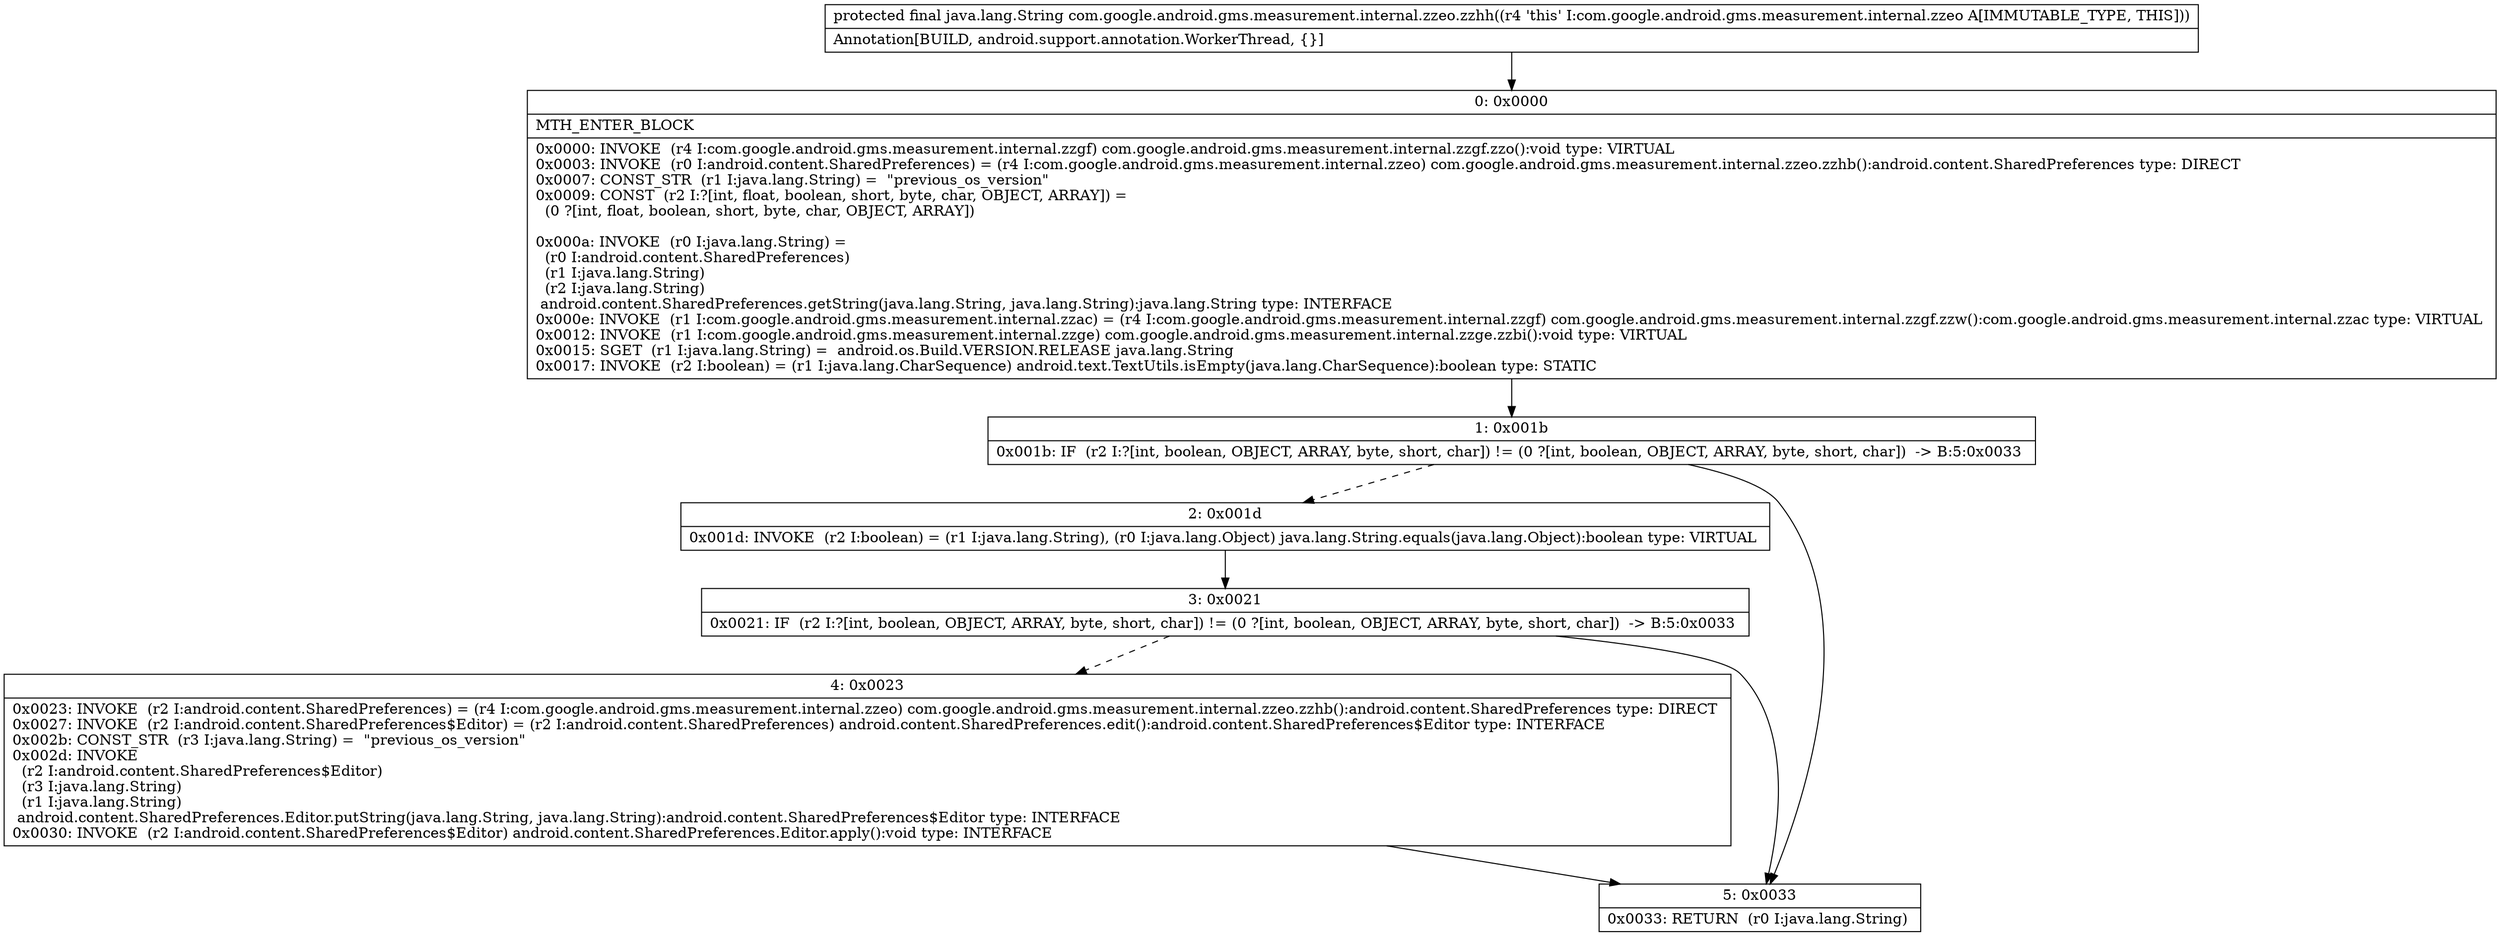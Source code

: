 digraph "CFG forcom.google.android.gms.measurement.internal.zzeo.zzhh()Ljava\/lang\/String;" {
Node_0 [shape=record,label="{0\:\ 0x0000|MTH_ENTER_BLOCK\l|0x0000: INVOKE  (r4 I:com.google.android.gms.measurement.internal.zzgf) com.google.android.gms.measurement.internal.zzgf.zzo():void type: VIRTUAL \l0x0003: INVOKE  (r0 I:android.content.SharedPreferences) = (r4 I:com.google.android.gms.measurement.internal.zzeo) com.google.android.gms.measurement.internal.zzeo.zzhb():android.content.SharedPreferences type: DIRECT \l0x0007: CONST_STR  (r1 I:java.lang.String) =  \"previous_os_version\" \l0x0009: CONST  (r2 I:?[int, float, boolean, short, byte, char, OBJECT, ARRAY]) = \l  (0 ?[int, float, boolean, short, byte, char, OBJECT, ARRAY])\l \l0x000a: INVOKE  (r0 I:java.lang.String) = \l  (r0 I:android.content.SharedPreferences)\l  (r1 I:java.lang.String)\l  (r2 I:java.lang.String)\l android.content.SharedPreferences.getString(java.lang.String, java.lang.String):java.lang.String type: INTERFACE \l0x000e: INVOKE  (r1 I:com.google.android.gms.measurement.internal.zzac) = (r4 I:com.google.android.gms.measurement.internal.zzgf) com.google.android.gms.measurement.internal.zzgf.zzw():com.google.android.gms.measurement.internal.zzac type: VIRTUAL \l0x0012: INVOKE  (r1 I:com.google.android.gms.measurement.internal.zzge) com.google.android.gms.measurement.internal.zzge.zzbi():void type: VIRTUAL \l0x0015: SGET  (r1 I:java.lang.String) =  android.os.Build.VERSION.RELEASE java.lang.String \l0x0017: INVOKE  (r2 I:boolean) = (r1 I:java.lang.CharSequence) android.text.TextUtils.isEmpty(java.lang.CharSequence):boolean type: STATIC \l}"];
Node_1 [shape=record,label="{1\:\ 0x001b|0x001b: IF  (r2 I:?[int, boolean, OBJECT, ARRAY, byte, short, char]) != (0 ?[int, boolean, OBJECT, ARRAY, byte, short, char])  \-\> B:5:0x0033 \l}"];
Node_2 [shape=record,label="{2\:\ 0x001d|0x001d: INVOKE  (r2 I:boolean) = (r1 I:java.lang.String), (r0 I:java.lang.Object) java.lang.String.equals(java.lang.Object):boolean type: VIRTUAL \l}"];
Node_3 [shape=record,label="{3\:\ 0x0021|0x0021: IF  (r2 I:?[int, boolean, OBJECT, ARRAY, byte, short, char]) != (0 ?[int, boolean, OBJECT, ARRAY, byte, short, char])  \-\> B:5:0x0033 \l}"];
Node_4 [shape=record,label="{4\:\ 0x0023|0x0023: INVOKE  (r2 I:android.content.SharedPreferences) = (r4 I:com.google.android.gms.measurement.internal.zzeo) com.google.android.gms.measurement.internal.zzeo.zzhb():android.content.SharedPreferences type: DIRECT \l0x0027: INVOKE  (r2 I:android.content.SharedPreferences$Editor) = (r2 I:android.content.SharedPreferences) android.content.SharedPreferences.edit():android.content.SharedPreferences$Editor type: INTERFACE \l0x002b: CONST_STR  (r3 I:java.lang.String) =  \"previous_os_version\" \l0x002d: INVOKE  \l  (r2 I:android.content.SharedPreferences$Editor)\l  (r3 I:java.lang.String)\l  (r1 I:java.lang.String)\l android.content.SharedPreferences.Editor.putString(java.lang.String, java.lang.String):android.content.SharedPreferences$Editor type: INTERFACE \l0x0030: INVOKE  (r2 I:android.content.SharedPreferences$Editor) android.content.SharedPreferences.Editor.apply():void type: INTERFACE \l}"];
Node_5 [shape=record,label="{5\:\ 0x0033|0x0033: RETURN  (r0 I:java.lang.String) \l}"];
MethodNode[shape=record,label="{protected final java.lang.String com.google.android.gms.measurement.internal.zzeo.zzhh((r4 'this' I:com.google.android.gms.measurement.internal.zzeo A[IMMUTABLE_TYPE, THIS]))  | Annotation[BUILD, android.support.annotation.WorkerThread, \{\}]\l}"];
MethodNode -> Node_0;
Node_0 -> Node_1;
Node_1 -> Node_2[style=dashed];
Node_1 -> Node_5;
Node_2 -> Node_3;
Node_3 -> Node_4[style=dashed];
Node_3 -> Node_5;
Node_4 -> Node_5;
}


